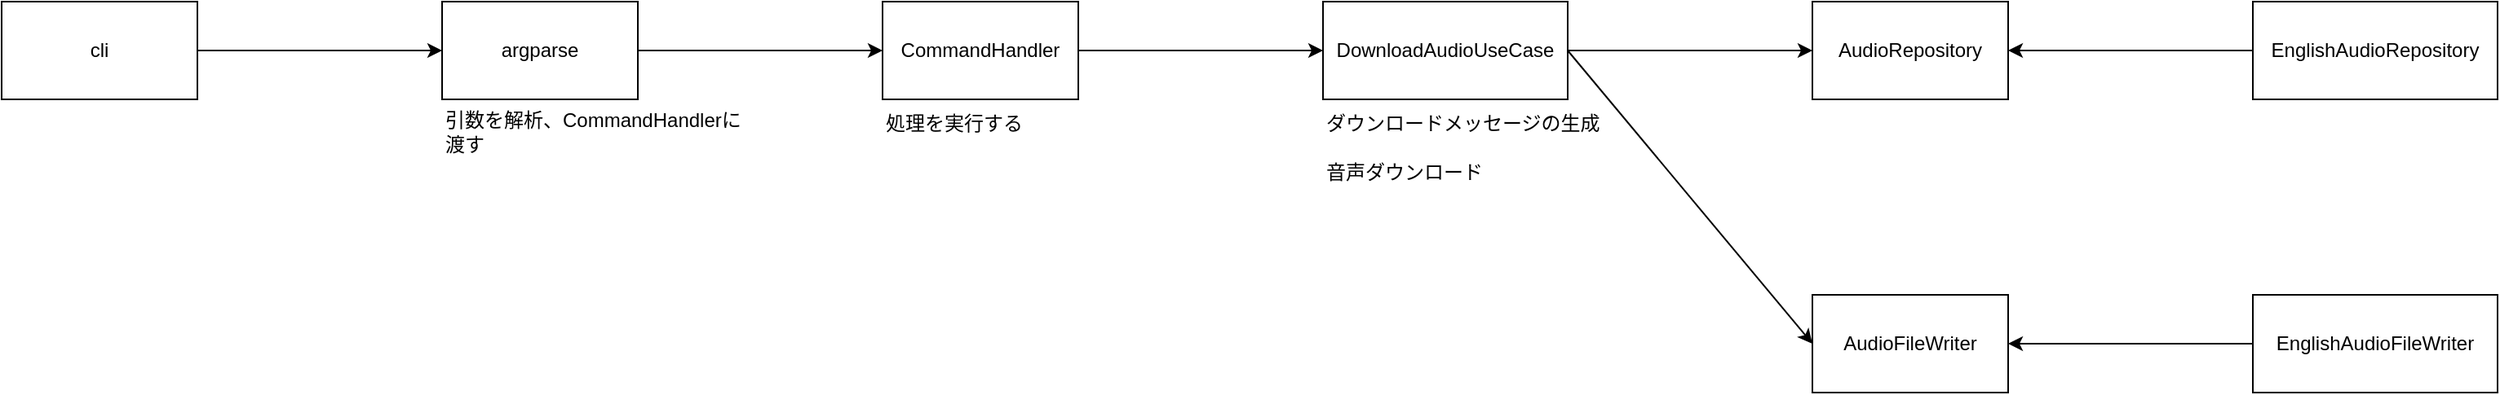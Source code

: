 <mxfile>
    <diagram name="Page-1" id="5JtmjxZ7_MOpq23QLKK0">
        <mxGraphModel dx="2952" dy="880" grid="1" gridSize="10" guides="1" tooltips="1" connect="1" arrows="1" fold="1" page="0" pageScale="1" pageWidth="850" pageHeight="1100" math="0" shadow="0">
            <root>
                <mxCell id="0"/>
                <mxCell id="1" parent="0"/>
                <mxCell id="zTDAnFvsAF5PBpJ9swVf-1" value="cli" style="rounded=0;whiteSpace=wrap;html=1;" parent="1" vertex="1">
                    <mxGeometry x="-60" y="260" width="120" height="60" as="geometry"/>
                </mxCell>
                <mxCell id="zTDAnFvsAF5PBpJ9swVf-2" value="CommandHandler" style="rounded=0;whiteSpace=wrap;html=1;" parent="1" vertex="1">
                    <mxGeometry x="480" y="260" width="120" height="60" as="geometry"/>
                </mxCell>
                <mxCell id="zTDAnFvsAF5PBpJ9swVf-3" value="" style="endArrow=classic;html=1;rounded=0;exitX=1;exitY=0.5;exitDx=0;exitDy=0;" parent="1" source="zTDAnFvsAF5PBpJ9swVf-1" target="16" edge="1">
                    <mxGeometry width="50" height="50" relative="1" as="geometry">
                        <mxPoint x="400" y="400" as="sourcePoint"/>
                        <mxPoint x="210" y="290" as="targetPoint"/>
                    </mxGeometry>
                </mxCell>
                <mxCell id="zTDAnFvsAF5PBpJ9swVf-4" value="引数を解析、CommandHandlerに渡す" style="text;html=1;align=left;verticalAlign=middle;whiteSpace=wrap;rounded=0;" parent="1" vertex="1">
                    <mxGeometry x="210" y="320" width="190" height="40" as="geometry"/>
                </mxCell>
                <mxCell id="zTDAnFvsAF5PBpJ9swVf-6" value="" style="endArrow=classic;html=1;rounded=0;exitX=1;exitY=0.5;exitDx=0;exitDy=0;" parent="1" source="zTDAnFvsAF5PBpJ9swVf-2" target="zTDAnFvsAF5PBpJ9swVf-8" edge="1">
                    <mxGeometry width="50" height="50" relative="1" as="geometry">
                        <mxPoint x="600" y="289.5" as="sourcePoint"/>
                        <mxPoint x="750" y="289.5" as="targetPoint"/>
                    </mxGeometry>
                </mxCell>
                <mxCell id="zTDAnFvsAF5PBpJ9swVf-8" value="DownloadAudioUseCase" style="rounded=0;whiteSpace=wrap;html=1;" parent="1" vertex="1">
                    <mxGeometry x="750" y="260" width="150" height="60" as="geometry"/>
                </mxCell>
                <mxCell id="2" value="" style="endArrow=classic;html=1;rounded=0;entryX=0;entryY=0.5;entryDx=0;entryDy=0;" parent="1" source="zTDAnFvsAF5PBpJ9swVf-8" target="3" edge="1">
                    <mxGeometry width="50" height="50" relative="1" as="geometry">
                        <mxPoint x="900" y="290" as="sourcePoint"/>
                        <mxPoint x="1050" y="289.5" as="targetPoint"/>
                    </mxGeometry>
                </mxCell>
                <mxCell id="3" value="AudioRepository" style="rounded=0;whiteSpace=wrap;html=1;" parent="1" vertex="1">
                    <mxGeometry x="1050" y="260" width="120" height="60" as="geometry"/>
                </mxCell>
                <mxCell id="4" value="" style="endArrow=classic;html=1;rounded=0;exitX=0;exitY=0.5;exitDx=0;exitDy=0;entryX=1;entryY=0.5;entryDx=0;entryDy=0;" parent="1" source="5" target="3" edge="1">
                    <mxGeometry width="50" height="50" relative="1" as="geometry">
                        <mxPoint x="1170" y="290" as="sourcePoint"/>
                        <mxPoint x="1240" y="400" as="targetPoint"/>
                    </mxGeometry>
                </mxCell>
                <mxCell id="5" value="EnglishAudioRepository" style="rounded=0;whiteSpace=wrap;html=1;" parent="1" vertex="1">
                    <mxGeometry x="1320" y="260" width="150" height="60" as="geometry"/>
                </mxCell>
                <mxCell id="7" value="" style="endArrow=classic;html=1;rounded=0;exitX=1;exitY=0.5;exitDx=0;exitDy=0;entryX=0;entryY=0.5;entryDx=0;entryDy=0;" parent="1" source="zTDAnFvsAF5PBpJ9swVf-8" target="8" edge="1">
                    <mxGeometry width="50" height="50" relative="1" as="geometry">
                        <mxPoint x="920" y="340" as="sourcePoint"/>
                        <mxPoint x="1030" y="400" as="targetPoint"/>
                    </mxGeometry>
                </mxCell>
                <mxCell id="8" value="AudioFileWriter" style="rounded=0;whiteSpace=wrap;html=1;" parent="1" vertex="1">
                    <mxGeometry x="1050" y="440" width="120" height="60" as="geometry"/>
                </mxCell>
                <mxCell id="9" value="" style="endArrow=classic;html=1;rounded=0;" parent="1" source="10" target="8" edge="1">
                    <mxGeometry width="50" height="50" relative="1" as="geometry">
                        <mxPoint x="1320" y="470" as="sourcePoint"/>
                        <mxPoint x="1170" y="470" as="targetPoint"/>
                    </mxGeometry>
                </mxCell>
                <mxCell id="10" value="EnglishAudioFileWriter" style="rounded=0;whiteSpace=wrap;html=1;" parent="1" vertex="1">
                    <mxGeometry x="1320" y="440" width="150" height="60" as="geometry"/>
                </mxCell>
                <mxCell id="13" value="ダウンロードメッセージの生成" style="text;html=1;align=left;verticalAlign=middle;whiteSpace=wrap;rounded=0;" parent="1" vertex="1">
                    <mxGeometry x="750" y="320" width="190" height="30" as="geometry"/>
                </mxCell>
                <mxCell id="14" value="音声ダウンロード" style="text;html=1;align=left;verticalAlign=middle;whiteSpace=wrap;rounded=0;" parent="1" vertex="1">
                    <mxGeometry x="750" y="350" width="190" height="30" as="geometry"/>
                </mxCell>
                <mxCell id="16" value="argparse" style="rounded=0;whiteSpace=wrap;html=1;" vertex="1" parent="1">
                    <mxGeometry x="210" y="260" width="120" height="60" as="geometry"/>
                </mxCell>
                <mxCell id="17" value="" style="endArrow=classic;html=1;rounded=0;exitX=1;exitY=0.5;exitDx=0;exitDy=0;" edge="1" parent="1" source="16" target="zTDAnFvsAF5PBpJ9swVf-2">
                    <mxGeometry width="50" height="50" relative="1" as="geometry">
                        <mxPoint x="670" y="400" as="sourcePoint"/>
                        <mxPoint x="480" y="290" as="targetPoint"/>
                    </mxGeometry>
                </mxCell>
                <mxCell id="18" value="処理を実行する" style="text;html=1;align=left;verticalAlign=middle;whiteSpace=wrap;rounded=0;" vertex="1" parent="1">
                    <mxGeometry x="480" y="320" width="190" height="30" as="geometry"/>
                </mxCell>
            </root>
        </mxGraphModel>
    </diagram>
</mxfile>